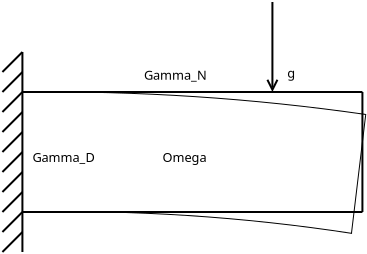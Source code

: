 <?xml version="1.0" encoding="UTF-8"?>
<dia:diagram xmlns:dia="http://www.lysator.liu.se/~alla/dia/">
  <dia:layer name="Bakgrund" visible="true" connectable="true" active="true">
    <dia:object type="Standard - Line" version="0" id="O0">
      <dia:attribute name="obj_pos">
        <dia:point val="0,0"/>
      </dia:attribute>
      <dia:attribute name="obj_bb">
        <dia:rectangle val="-0.05,-10.05;0.05,0.05"/>
      </dia:attribute>
      <dia:attribute name="conn_endpoints">
        <dia:point val="0,0"/>
        <dia:point val="0,-10"/>
      </dia:attribute>
      <dia:attribute name="numcp">
        <dia:int val="1"/>
      </dia:attribute>
    </dia:object>
    <dia:object type="Standard - Line" version="0" id="O1">
      <dia:attribute name="obj_pos">
        <dia:point val="0,-8"/>
      </dia:attribute>
      <dia:attribute name="obj_bb">
        <dia:rectangle val="-0.05,-8.05;17.05,-7.95"/>
      </dia:attribute>
      <dia:attribute name="conn_endpoints">
        <dia:point val="0,-8"/>
        <dia:point val="17,-8"/>
      </dia:attribute>
      <dia:attribute name="numcp">
        <dia:int val="1"/>
      </dia:attribute>
    </dia:object>
    <dia:object type="Standard - Line" version="0" id="O2">
      <dia:attribute name="obj_pos">
        <dia:point val="17,-8"/>
      </dia:attribute>
      <dia:attribute name="obj_bb">
        <dia:rectangle val="16.95,-8.05;17.05,-1.95"/>
      </dia:attribute>
      <dia:attribute name="conn_endpoints">
        <dia:point val="17,-8"/>
        <dia:point val="17,-2"/>
      </dia:attribute>
      <dia:attribute name="numcp">
        <dia:int val="1"/>
      </dia:attribute>
    </dia:object>
    <dia:object type="Standard - Line" version="0" id="O3">
      <dia:attribute name="obj_pos">
        <dia:point val="17,-2"/>
      </dia:attribute>
      <dia:attribute name="obj_bb">
        <dia:rectangle val="-0.05,-2.05;17.05,-1.95"/>
      </dia:attribute>
      <dia:attribute name="conn_endpoints">
        <dia:point val="17,-2"/>
        <dia:point val="0,-2"/>
      </dia:attribute>
      <dia:attribute name="numcp">
        <dia:int val="1"/>
      </dia:attribute>
    </dia:object>
    <dia:object type="Standard - Line" version="0" id="O4">
      <dia:attribute name="obj_pos">
        <dia:point val="0,-10"/>
      </dia:attribute>
      <dia:attribute name="obj_bb">
        <dia:rectangle val="-1.071,-10.071;0.071,-8.929"/>
      </dia:attribute>
      <dia:attribute name="conn_endpoints">
        <dia:point val="0,-10"/>
        <dia:point val="-1,-9"/>
      </dia:attribute>
      <dia:attribute name="numcp">
        <dia:int val="1"/>
      </dia:attribute>
    </dia:object>
    <dia:object type="Standard - Line" version="0" id="O5">
      <dia:attribute name="obj_pos">
        <dia:point val="0,-8"/>
      </dia:attribute>
      <dia:attribute name="obj_bb">
        <dia:rectangle val="-1.071,-8.071;0.071,-6.929"/>
      </dia:attribute>
      <dia:attribute name="conn_endpoints">
        <dia:point val="0,-8"/>
        <dia:point val="-1,-7"/>
      </dia:attribute>
      <dia:attribute name="numcp">
        <dia:int val="1"/>
      </dia:attribute>
    </dia:object>
    <dia:object type="Standard - Line" version="0" id="O6">
      <dia:attribute name="obj_pos">
        <dia:point val="0,-6"/>
      </dia:attribute>
      <dia:attribute name="obj_bb">
        <dia:rectangle val="-1.071,-6.071;0.071,-4.929"/>
      </dia:attribute>
      <dia:attribute name="conn_endpoints">
        <dia:point val="0,-6"/>
        <dia:point val="-1,-5"/>
      </dia:attribute>
      <dia:attribute name="numcp">
        <dia:int val="1"/>
      </dia:attribute>
    </dia:object>
    <dia:object type="Standard - Line" version="0" id="O7">
      <dia:attribute name="obj_pos">
        <dia:point val="0,-4"/>
      </dia:attribute>
      <dia:attribute name="obj_bb">
        <dia:rectangle val="-1.071,-4.071;0.071,-2.929"/>
      </dia:attribute>
      <dia:attribute name="conn_endpoints">
        <dia:point val="0,-4"/>
        <dia:point val="-1,-3"/>
      </dia:attribute>
      <dia:attribute name="numcp">
        <dia:int val="1"/>
      </dia:attribute>
    </dia:object>
    <dia:object type="Standard - Line" version="0" id="O8">
      <dia:attribute name="obj_pos">
        <dia:point val="0,-2"/>
      </dia:attribute>
      <dia:attribute name="obj_bb">
        <dia:rectangle val="-1.071,-2.071;0.071,-0.929"/>
      </dia:attribute>
      <dia:attribute name="conn_endpoints">
        <dia:point val="0,-2"/>
        <dia:point val="-1,-1"/>
      </dia:attribute>
      <dia:attribute name="numcp">
        <dia:int val="1"/>
      </dia:attribute>
    </dia:object>
    <dia:object type="Standard - Line" version="0" id="O9">
      <dia:attribute name="obj_pos">
        <dia:point val="0,-9"/>
      </dia:attribute>
      <dia:attribute name="obj_bb">
        <dia:rectangle val="-1.071,-9.071;0.071,-7.929"/>
      </dia:attribute>
      <dia:attribute name="conn_endpoints">
        <dia:point val="0,-9"/>
        <dia:point val="-1,-8"/>
      </dia:attribute>
      <dia:attribute name="numcp">
        <dia:int val="1"/>
      </dia:attribute>
    </dia:object>
    <dia:object type="Standard - Line" version="0" id="O10">
      <dia:attribute name="obj_pos">
        <dia:point val="0,-7"/>
      </dia:attribute>
      <dia:attribute name="obj_bb">
        <dia:rectangle val="-1.071,-7.071;0.071,-5.929"/>
      </dia:attribute>
      <dia:attribute name="conn_endpoints">
        <dia:point val="0,-7"/>
        <dia:point val="-1,-6"/>
      </dia:attribute>
      <dia:attribute name="numcp">
        <dia:int val="1"/>
      </dia:attribute>
    </dia:object>
    <dia:object type="Standard - Line" version="0" id="O11">
      <dia:attribute name="obj_pos">
        <dia:point val="0,-5"/>
      </dia:attribute>
      <dia:attribute name="obj_bb">
        <dia:rectangle val="-1.071,-5.071;0.071,-3.929"/>
      </dia:attribute>
      <dia:attribute name="conn_endpoints">
        <dia:point val="0,-5"/>
        <dia:point val="-1,-4"/>
      </dia:attribute>
      <dia:attribute name="numcp">
        <dia:int val="1"/>
      </dia:attribute>
      <dia:connections>
        <dia:connection handle="0" to="O0" connection="0"/>
      </dia:connections>
    </dia:object>
    <dia:object type="Standard - Line" version="0" id="O12">
      <dia:attribute name="obj_pos">
        <dia:point val="0,-3"/>
      </dia:attribute>
      <dia:attribute name="obj_bb">
        <dia:rectangle val="-1.071,-3.071;0.071,-1.929"/>
      </dia:attribute>
      <dia:attribute name="conn_endpoints">
        <dia:point val="0,-3"/>
        <dia:point val="-1,-2"/>
      </dia:attribute>
      <dia:attribute name="numcp">
        <dia:int val="1"/>
      </dia:attribute>
    </dia:object>
    <dia:object type="Standard - Line" version="0" id="O13">
      <dia:attribute name="obj_pos">
        <dia:point val="0,-1"/>
      </dia:attribute>
      <dia:attribute name="obj_bb">
        <dia:rectangle val="-1.071,-1.071;0.071,0.071"/>
      </dia:attribute>
      <dia:attribute name="conn_endpoints">
        <dia:point val="0,-1"/>
        <dia:point val="-1,0"/>
      </dia:attribute>
      <dia:attribute name="numcp">
        <dia:int val="1"/>
      </dia:attribute>
    </dia:object>
    <dia:object type="Standard - Arc" version="0" id="O14">
      <dia:attribute name="obj_pos">
        <dia:point val="0,-8"/>
      </dia:attribute>
      <dia:attribute name="obj_bb">
        <dia:rectangle val="-0.027,-8.033;17.216,-6.847"/>
      </dia:attribute>
      <dia:attribute name="conn_endpoints">
        <dia:point val="0,-8"/>
        <dia:point val="17.189,-6.873"/>
      </dia:attribute>
      <dia:attribute name="curve_distance">
        <dia:real val="-0.333"/>
      </dia:attribute>
      <dia:attribute name="line_width">
        <dia:real val="0.05"/>
      </dia:attribute>
    </dia:object>
    <dia:object type="Standard - Arc" version="0" id="O15">
      <dia:attribute name="obj_pos">
        <dia:point val="0,-2"/>
      </dia:attribute>
      <dia:attribute name="obj_bb">
        <dia:rectangle val="-0.027,-2.048;16.507,-0.903"/>
      </dia:attribute>
      <dia:attribute name="conn_endpoints">
        <dia:point val="0,-2"/>
        <dia:point val="16.481,-0.93"/>
      </dia:attribute>
      <dia:attribute name="curve_distance">
        <dia:real val="-0.36"/>
      </dia:attribute>
      <dia:attribute name="line_width">
        <dia:real val="0.05"/>
      </dia:attribute>
    </dia:object>
    <dia:object type="Standard - Line" version="0" id="O16">
      <dia:attribute name="obj_pos">
        <dia:point val="17.162,-6.846"/>
      </dia:attribute>
      <dia:attribute name="obj_bb">
        <dia:rectangle val="16.426,-6.874;17.19,-0.909"/>
      </dia:attribute>
      <dia:attribute name="conn_endpoints">
        <dia:point val="17.162,-6.846"/>
        <dia:point val="16.453,-0.937"/>
      </dia:attribute>
      <dia:attribute name="numcp">
        <dia:int val="1"/>
      </dia:attribute>
      <dia:attribute name="line_width">
        <dia:real val="0.05"/>
      </dia:attribute>
    </dia:object>
    <dia:object type="Standard - Line" version="0" id="O17">
      <dia:attribute name="obj_pos">
        <dia:point val="12.5,-12.5"/>
      </dia:attribute>
      <dia:attribute name="obj_bb">
        <dia:rectangle val="12.169,-12.55;12.831,-7.95"/>
      </dia:attribute>
      <dia:attribute name="conn_endpoints">
        <dia:point val="12.5,-12.5"/>
        <dia:point val="12.5,-8"/>
      </dia:attribute>
      <dia:attribute name="numcp">
        <dia:int val="1"/>
      </dia:attribute>
      <dia:attribute name="end_arrow">
        <dia:enum val="1"/>
      </dia:attribute>
      <dia:attribute name="end_arrow_length">
        <dia:real val="0.5"/>
      </dia:attribute>
      <dia:attribute name="end_arrow_width">
        <dia:real val="0.5"/>
      </dia:attribute>
    </dia:object>
    <dia:object type="Standard - Text" version="1" id="O18">
      <dia:attribute name="obj_pos">
        <dia:point val="7,-4.5"/>
      </dia:attribute>
      <dia:attribute name="obj_bb">
        <dia:rectangle val="7,-5.094;9.315,-4.349"/>
      </dia:attribute>
      <dia:attribute name="text">
        <dia:composite type="text">
          <dia:attribute name="string">
            <dia:string>#Omega#</dia:string>
          </dia:attribute>
          <dia:attribute name="font">
            <dia:font family="sans" style="0" name="Helvetica"/>
          </dia:attribute>
          <dia:attribute name="height">
            <dia:real val="0.8"/>
          </dia:attribute>
          <dia:attribute name="pos">
            <dia:point val="7,-4.5"/>
          </dia:attribute>
          <dia:attribute name="color">
            <dia:color val="#000000ff"/>
          </dia:attribute>
          <dia:attribute name="alignment">
            <dia:enum val="0"/>
          </dia:attribute>
        </dia:composite>
      </dia:attribute>
      <dia:attribute name="valign">
        <dia:enum val="3"/>
      </dia:attribute>
    </dia:object>
    <dia:object type="Standard - Text" version="1" id="O19">
      <dia:attribute name="obj_pos">
        <dia:point val="0.5,-4.5"/>
      </dia:attribute>
      <dia:attribute name="obj_bb">
        <dia:rectangle val="0.5,-5.094;3.837,-4.349"/>
      </dia:attribute>
      <dia:attribute name="text">
        <dia:composite type="text">
          <dia:attribute name="string">
            <dia:string>#Gamma_D#</dia:string>
          </dia:attribute>
          <dia:attribute name="font">
            <dia:font family="sans" style="0" name="Helvetica"/>
          </dia:attribute>
          <dia:attribute name="height">
            <dia:real val="0.8"/>
          </dia:attribute>
          <dia:attribute name="pos">
            <dia:point val="0.5,-4.5"/>
          </dia:attribute>
          <dia:attribute name="color">
            <dia:color val="#000000ff"/>
          </dia:attribute>
          <dia:attribute name="alignment">
            <dia:enum val="0"/>
          </dia:attribute>
        </dia:composite>
      </dia:attribute>
      <dia:attribute name="valign">
        <dia:enum val="3"/>
      </dia:attribute>
    </dia:object>
    <dia:object type="Standard - Text" version="1" id="O20">
      <dia:attribute name="obj_pos">
        <dia:point val="6.082,-8.609"/>
      </dia:attribute>
      <dia:attribute name="obj_bb">
        <dia:rectangle val="6.082,-9.203;9.404,-8.458"/>
      </dia:attribute>
      <dia:attribute name="text">
        <dia:composite type="text">
          <dia:attribute name="string">
            <dia:string>#Gamma_N#</dia:string>
          </dia:attribute>
          <dia:attribute name="font">
            <dia:font family="sans" style="0" name="Helvetica"/>
          </dia:attribute>
          <dia:attribute name="height">
            <dia:real val="0.8"/>
          </dia:attribute>
          <dia:attribute name="pos">
            <dia:point val="6.082,-8.609"/>
          </dia:attribute>
          <dia:attribute name="color">
            <dia:color val="#000000ff"/>
          </dia:attribute>
          <dia:attribute name="alignment">
            <dia:enum val="0"/>
          </dia:attribute>
        </dia:composite>
      </dia:attribute>
      <dia:attribute name="valign">
        <dia:enum val="3"/>
      </dia:attribute>
    </dia:object>
    <dia:object type="Standard - Text" version="1" id="O21">
      <dia:attribute name="obj_pos">
        <dia:point val="13.245,-8.718"/>
      </dia:attribute>
      <dia:attribute name="obj_bb">
        <dia:rectangle val="13.245,-9.312;13.65,-8.567"/>
      </dia:attribute>
      <dia:attribute name="text">
        <dia:composite type="text">
          <dia:attribute name="string">
            <dia:string>#g#</dia:string>
          </dia:attribute>
          <dia:attribute name="font">
            <dia:font family="sans" style="0" name="Helvetica"/>
          </dia:attribute>
          <dia:attribute name="height">
            <dia:real val="0.8"/>
          </dia:attribute>
          <dia:attribute name="pos">
            <dia:point val="13.245,-8.718"/>
          </dia:attribute>
          <dia:attribute name="color">
            <dia:color val="#000000ff"/>
          </dia:attribute>
          <dia:attribute name="alignment">
            <dia:enum val="0"/>
          </dia:attribute>
        </dia:composite>
      </dia:attribute>
      <dia:attribute name="valign">
        <dia:enum val="3"/>
      </dia:attribute>
    </dia:object>
  </dia:layer>
</dia:diagram>
